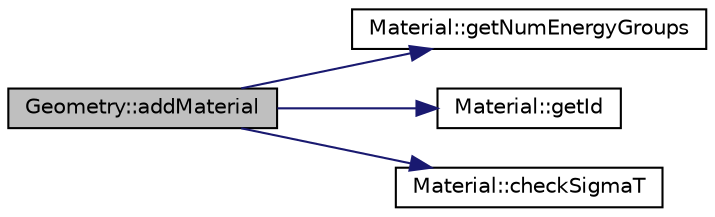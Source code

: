 digraph "Geometry::addMaterial"
{
  edge [fontname="Helvetica",fontsize="10",labelfontname="Helvetica",labelfontsize="10"];
  node [fontname="Helvetica",fontsize="10",shape=record];
  rankdir="LR";
  Node1 [label="Geometry::addMaterial",height=0.2,width=0.4,color="black", fillcolor="grey75", style="filled" fontcolor="black"];
  Node1 -> Node2 [color="midnightblue",fontsize="10",style="solid",fontname="Helvetica"];
  Node2 [label="Material::getNumEnergyGroups",height=0.2,width=0.4,color="black", fillcolor="white", style="filled",URL="$classMaterial.html#a50683c7b7c62f1473809c51f37af5a13",tooltip="Returns the number of energy groups for this Material&#39;s nuclear data."];
  Node1 -> Node3 [color="midnightblue",fontsize="10",style="solid",fontname="Helvetica"];
  Node3 [label="Material::getId",height=0.2,width=0.4,color="black", fillcolor="white", style="filled",URL="$classMaterial.html#a87f3a97ca307696bcb8ec0fae721b1b6",tooltip="Return the Material&#39;s user-defined ID."];
  Node1 -> Node4 [color="midnightblue",fontsize="10",style="solid",fontname="Helvetica"];
  Node4 [label="Material::checkSigmaT",height=0.2,width=0.4,color="black", fillcolor="white", style="filled",URL="$classMaterial.html#a2defb57596c868a773cea7c094fe61f6",tooltip="Checks if the total cross-section for this Material is equal to the absorption plus scattering cross-..."];
}

